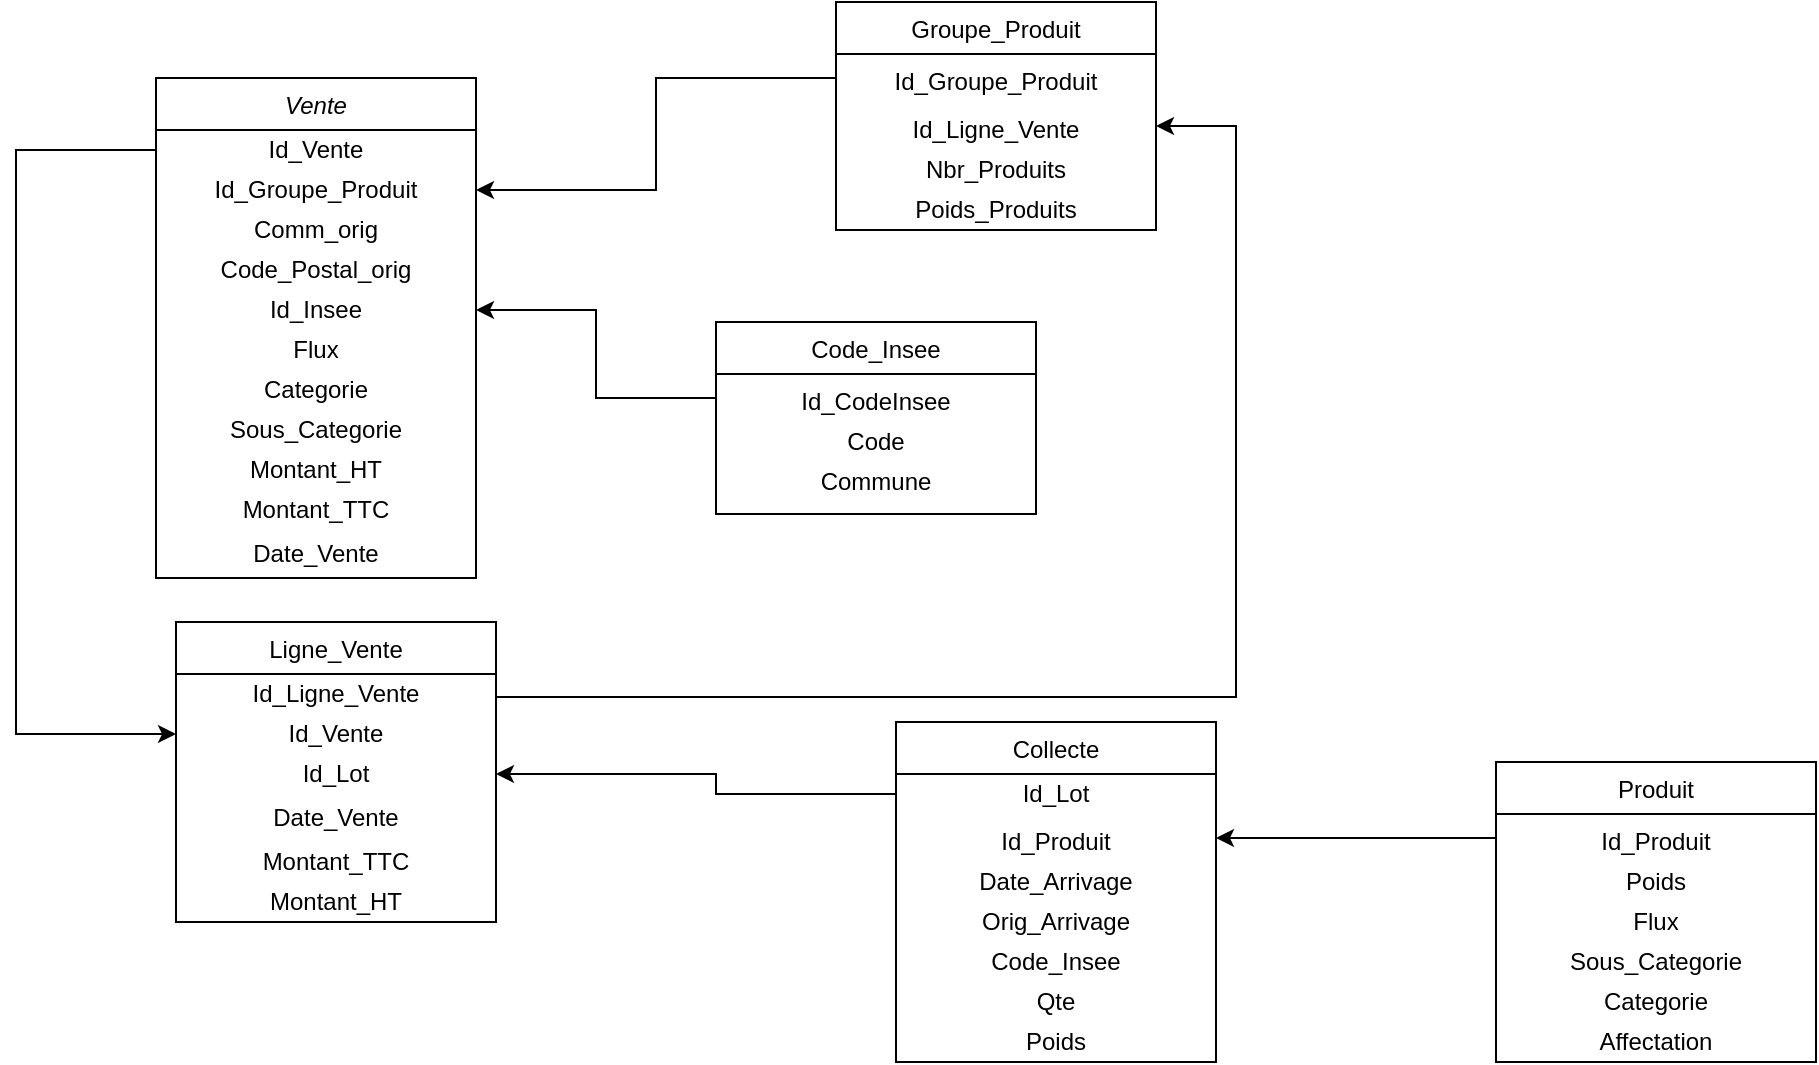 <mxfile version="14.5.4" type="device"><diagram id="C5RBs43oDa-KdzZeNtuy" name="Page-1"><mxGraphModel dx="1608" dy="791" grid="1" gridSize="10" guides="1" tooltips="1" connect="1" arrows="1" fold="1" page="1" pageScale="1" pageWidth="3300" pageHeight="4681" math="0" shadow="0"><root><mxCell id="WIyWlLk6GJQsqaUBKTNV-0"/><mxCell id="WIyWlLk6GJQsqaUBKTNV-1" parent="WIyWlLk6GJQsqaUBKTNV-0"/><mxCell id="zkfFHV4jXpPFQw0GAbJ--0" value="Vente" style="swimlane;fontStyle=2;align=center;verticalAlign=top;childLayout=stackLayout;horizontal=1;startSize=26;horizontalStack=0;resizeParent=1;resizeLast=0;collapsible=1;marginBottom=0;rounded=0;shadow=0;strokeWidth=1;" parent="WIyWlLk6GJQsqaUBKTNV-1" vertex="1"><mxGeometry x="260" y="128" width="160" height="250" as="geometry"><mxRectangle x="230" y="140" width="160" height="26" as="alternateBounds"/></mxGeometry></mxCell><mxCell id="gnoEi0fFekT965k9wPMF-14" value="Id_Vente" style="text;html=1;strokeColor=none;fillColor=none;align=center;verticalAlign=middle;whiteSpace=wrap;rounded=0;" vertex="1" parent="zkfFHV4jXpPFQw0GAbJ--0"><mxGeometry y="26" width="160" height="20" as="geometry"/></mxCell><mxCell id="gnoEi0fFekT965k9wPMF-45" value="Id_Groupe_Produit" style="text;html=1;strokeColor=none;fillColor=none;align=center;verticalAlign=middle;whiteSpace=wrap;rounded=0;" vertex="1" parent="zkfFHV4jXpPFQw0GAbJ--0"><mxGeometry y="46" width="160" height="20" as="geometry"/></mxCell><mxCell id="gnoEi0fFekT965k9wPMF-16" value="Comm_orig" style="text;html=1;strokeColor=none;fillColor=none;align=center;verticalAlign=middle;whiteSpace=wrap;rounded=0;" vertex="1" parent="zkfFHV4jXpPFQw0GAbJ--0"><mxGeometry y="66" width="160" height="20" as="geometry"/></mxCell><mxCell id="gnoEi0fFekT965k9wPMF-15" value="Code_Postal_orig" style="text;html=1;strokeColor=none;fillColor=none;align=center;verticalAlign=middle;whiteSpace=wrap;rounded=0;" vertex="1" parent="zkfFHV4jXpPFQw0GAbJ--0"><mxGeometry y="86" width="160" height="20" as="geometry"/></mxCell><mxCell id="gnoEi0fFekT965k9wPMF-20" value="Id_Insee" style="text;html=1;strokeColor=none;fillColor=none;align=center;verticalAlign=middle;whiteSpace=wrap;rounded=0;" vertex="1" parent="zkfFHV4jXpPFQw0GAbJ--0"><mxGeometry y="106" width="160" height="20" as="geometry"/></mxCell><mxCell id="gnoEi0fFekT965k9wPMF-19" value="&lt;div&gt;Flux&lt;/div&gt;" style="text;html=1;strokeColor=none;fillColor=none;align=center;verticalAlign=middle;whiteSpace=wrap;rounded=0;" vertex="1" parent="zkfFHV4jXpPFQw0GAbJ--0"><mxGeometry y="126" width="160" height="20" as="geometry"/></mxCell><mxCell id="gnoEi0fFekT965k9wPMF-17" value="Categorie" style="text;html=1;strokeColor=none;fillColor=none;align=center;verticalAlign=middle;whiteSpace=wrap;rounded=0;" vertex="1" parent="zkfFHV4jXpPFQw0GAbJ--0"><mxGeometry y="146" width="160" height="20" as="geometry"/></mxCell><mxCell id="gnoEi0fFekT965k9wPMF-22" value="Sous_Categorie" style="text;html=1;strokeColor=none;fillColor=none;align=center;verticalAlign=middle;whiteSpace=wrap;rounded=0;" vertex="1" parent="zkfFHV4jXpPFQw0GAbJ--0"><mxGeometry y="166" width="160" height="20" as="geometry"/></mxCell><mxCell id="gnoEi0fFekT965k9wPMF-23" value="Montant_HT" style="text;html=1;strokeColor=none;fillColor=none;align=center;verticalAlign=middle;whiteSpace=wrap;rounded=0;" vertex="1" parent="zkfFHV4jXpPFQw0GAbJ--0"><mxGeometry y="186" width="160" height="20" as="geometry"/></mxCell><mxCell id="gnoEi0fFekT965k9wPMF-24" value="Montant_TTC" style="text;html=1;strokeColor=none;fillColor=none;align=center;verticalAlign=middle;whiteSpace=wrap;rounded=0;" vertex="1" parent="zkfFHV4jXpPFQw0GAbJ--0"><mxGeometry y="206" width="160" height="20" as="geometry"/></mxCell><mxCell id="gnoEi0fFekT965k9wPMF-25" value="Date_Vente" style="text;html=1;strokeColor=none;fillColor=none;align=center;verticalAlign=middle;whiteSpace=wrap;rounded=0;" vertex="1" parent="zkfFHV4jXpPFQw0GAbJ--0"><mxGeometry y="226" width="160" height="24" as="geometry"/></mxCell><mxCell id="gnoEi0fFekT965k9wPMF-77" style="edgeStyle=orthogonalEdgeStyle;rounded=0;orthogonalLoop=1;jettySize=auto;html=1;exitX=1;exitY=0.25;exitDx=0;exitDy=0;entryX=1;entryY=0.5;entryDx=0;entryDy=0;" edge="1" parent="WIyWlLk6GJQsqaUBKTNV-1" source="zkfFHV4jXpPFQw0GAbJ--6" target="gnoEi0fFekT965k9wPMF-76"><mxGeometry relative="1" as="geometry"><Array as="points"><mxPoint x="800" y="438"/><mxPoint x="800" y="152"/></Array></mxGeometry></mxCell><mxCell id="zkfFHV4jXpPFQw0GAbJ--6" value="Ligne_Vente" style="swimlane;fontStyle=0;align=center;verticalAlign=top;childLayout=stackLayout;horizontal=1;startSize=26;horizontalStack=0;resizeParent=1;resizeLast=0;collapsible=1;marginBottom=0;rounded=0;shadow=0;strokeWidth=1;" parent="WIyWlLk6GJQsqaUBKTNV-1" vertex="1"><mxGeometry x="270" y="400" width="160" height="150" as="geometry"><mxRectangle x="130" y="380" width="160" height="26" as="alternateBounds"/></mxGeometry></mxCell><mxCell id="gnoEi0fFekT965k9wPMF-26" value="Id_Ligne_Vente" style="text;html=1;strokeColor=none;fillColor=none;align=center;verticalAlign=middle;whiteSpace=wrap;rounded=0;" vertex="1" parent="zkfFHV4jXpPFQw0GAbJ--6"><mxGeometry y="26" width="160" height="20" as="geometry"/></mxCell><mxCell id="gnoEi0fFekT965k9wPMF-61" value="Id_Vente" style="text;html=1;strokeColor=none;fillColor=none;align=center;verticalAlign=middle;whiteSpace=wrap;rounded=0;" vertex="1" parent="zkfFHV4jXpPFQw0GAbJ--6"><mxGeometry y="46" width="160" height="20" as="geometry"/></mxCell><mxCell id="gnoEi0fFekT965k9wPMF-27" value="Id_Lot" style="text;html=1;strokeColor=none;fillColor=none;align=center;verticalAlign=middle;whiteSpace=wrap;rounded=0;" vertex="1" parent="zkfFHV4jXpPFQw0GAbJ--6"><mxGeometry y="66" width="160" height="20" as="geometry"/></mxCell><mxCell id="gnoEi0fFekT965k9wPMF-58" value="Date_Vente" style="text;html=1;strokeColor=none;fillColor=none;align=center;verticalAlign=middle;whiteSpace=wrap;rounded=0;" vertex="1" parent="zkfFHV4jXpPFQw0GAbJ--6"><mxGeometry y="86" width="160" height="24" as="geometry"/></mxCell><mxCell id="gnoEi0fFekT965k9wPMF-57" value="Montant_TTC" style="text;html=1;strokeColor=none;fillColor=none;align=center;verticalAlign=middle;whiteSpace=wrap;rounded=0;" vertex="1" parent="zkfFHV4jXpPFQw0GAbJ--6"><mxGeometry y="110" width="160" height="20" as="geometry"/></mxCell><mxCell id="gnoEi0fFekT965k9wPMF-56" value="Montant_HT" style="text;html=1;strokeColor=none;fillColor=none;align=center;verticalAlign=middle;whiteSpace=wrap;rounded=0;" vertex="1" parent="zkfFHV4jXpPFQw0GAbJ--6"><mxGeometry y="130" width="160" height="20" as="geometry"/></mxCell><mxCell id="zkfFHV4jXpPFQw0GAbJ--17" value="Collecte" style="swimlane;fontStyle=0;align=center;verticalAlign=top;childLayout=stackLayout;horizontal=1;startSize=26;horizontalStack=0;resizeParent=1;resizeLast=0;collapsible=1;marginBottom=0;rounded=0;shadow=0;strokeWidth=1;" parent="WIyWlLk6GJQsqaUBKTNV-1" vertex="1"><mxGeometry x="630" y="450" width="160" height="170" as="geometry"><mxRectangle x="550" y="140" width="160" height="26" as="alternateBounds"/></mxGeometry></mxCell><mxCell id="gnoEi0fFekT965k9wPMF-28" value="Id_Lot" style="text;html=1;strokeColor=none;fillColor=none;align=center;verticalAlign=middle;whiteSpace=wrap;rounded=0;" vertex="1" parent="zkfFHV4jXpPFQw0GAbJ--17"><mxGeometry y="26" width="160" height="20" as="geometry"/></mxCell><mxCell id="gnoEi0fFekT965k9wPMF-84" value="&lt;div&gt;Id_Produit&lt;/div&gt;" style="text;whiteSpace=wrap;html=1;align=center;" vertex="1" parent="zkfFHV4jXpPFQw0GAbJ--17"><mxGeometry y="46" width="160" height="24" as="geometry"/></mxCell><mxCell id="gnoEi0fFekT965k9wPMF-31" value="Date_Arrivage" style="text;html=1;strokeColor=none;fillColor=none;align=center;verticalAlign=middle;whiteSpace=wrap;rounded=0;" vertex="1" parent="zkfFHV4jXpPFQw0GAbJ--17"><mxGeometry y="70" width="160" height="20" as="geometry"/></mxCell><mxCell id="gnoEi0fFekT965k9wPMF-32" value="Orig_Arrivage" style="text;html=1;strokeColor=none;fillColor=none;align=center;verticalAlign=middle;whiteSpace=wrap;rounded=0;" vertex="1" parent="zkfFHV4jXpPFQw0GAbJ--17"><mxGeometry y="90" width="160" height="20" as="geometry"/></mxCell><mxCell id="gnoEi0fFekT965k9wPMF-33" value="Code_Insee" style="text;html=1;strokeColor=none;fillColor=none;align=center;verticalAlign=middle;whiteSpace=wrap;rounded=0;" vertex="1" parent="zkfFHV4jXpPFQw0GAbJ--17"><mxGeometry y="110" width="160" height="20" as="geometry"/></mxCell><mxCell id="gnoEi0fFekT965k9wPMF-37" value="Qte" style="text;html=1;strokeColor=none;fillColor=none;align=center;verticalAlign=middle;whiteSpace=wrap;rounded=0;" vertex="1" parent="zkfFHV4jXpPFQw0GAbJ--17"><mxGeometry y="130" width="160" height="20" as="geometry"/></mxCell><mxCell id="gnoEi0fFekT965k9wPMF-38" value="Poids" style="text;html=1;strokeColor=none;fillColor=none;align=center;verticalAlign=middle;whiteSpace=wrap;rounded=0;" vertex="1" parent="zkfFHV4jXpPFQw0GAbJ--17"><mxGeometry y="150" width="160" height="20" as="geometry"/></mxCell><mxCell id="gnoEi0fFekT965k9wPMF-13" value="Groupe_Produit" style="swimlane;fontStyle=0;align=center;verticalAlign=top;childLayout=stackLayout;horizontal=1;startSize=26;horizontalStack=0;resizeParent=1;resizeLast=0;collapsible=1;marginBottom=0;rounded=0;shadow=0;strokeWidth=1;" vertex="1" parent="WIyWlLk6GJQsqaUBKTNV-1"><mxGeometry x="600" y="90" width="160" height="114" as="geometry"><mxRectangle x="130" y="380" width="160" height="26" as="alternateBounds"/></mxGeometry></mxCell><mxCell id="gnoEi0fFekT965k9wPMF-46" value="Id_Groupe_Produit" style="text;whiteSpace=wrap;html=1;align=center;" vertex="1" parent="gnoEi0fFekT965k9wPMF-13"><mxGeometry y="26" width="160" height="24" as="geometry"/></mxCell><mxCell id="gnoEi0fFekT965k9wPMF-76" value="Id_Ligne_Vente" style="text;whiteSpace=wrap;html=1;align=center;" vertex="1" parent="gnoEi0fFekT965k9wPMF-13"><mxGeometry y="50" width="160" height="24" as="geometry"/></mxCell><mxCell id="gnoEi0fFekT965k9wPMF-43" value="Nbr_Produits" style="text;html=1;strokeColor=none;fillColor=none;align=center;verticalAlign=middle;whiteSpace=wrap;rounded=0;" vertex="1" parent="gnoEi0fFekT965k9wPMF-13"><mxGeometry y="74" width="160" height="20" as="geometry"/></mxCell><mxCell id="gnoEi0fFekT965k9wPMF-44" value="Poids_Produits" style="text;html=1;strokeColor=none;fillColor=none;align=center;verticalAlign=middle;whiteSpace=wrap;rounded=0;" vertex="1" parent="gnoEi0fFekT965k9wPMF-13"><mxGeometry y="94" width="160" height="20" as="geometry"/></mxCell><mxCell id="gnoEi0fFekT965k9wPMF-48" style="edgeStyle=orthogonalEdgeStyle;rounded=0;orthogonalLoop=1;jettySize=auto;html=1;exitX=0;exitY=0.5;exitDx=0;exitDy=0;entryX=1;entryY=0.5;entryDx=0;entryDy=0;" edge="1" parent="WIyWlLk6GJQsqaUBKTNV-1" source="gnoEi0fFekT965k9wPMF-46" target="gnoEi0fFekT965k9wPMF-45"><mxGeometry relative="1" as="geometry"/></mxCell><mxCell id="gnoEi0fFekT965k9wPMF-59" style="edgeStyle=orthogonalEdgeStyle;rounded=0;orthogonalLoop=1;jettySize=auto;html=1;exitX=0;exitY=0.5;exitDx=0;exitDy=0;" edge="1" parent="WIyWlLk6GJQsqaUBKTNV-1" source="gnoEi0fFekT965k9wPMF-28"><mxGeometry relative="1" as="geometry"><mxPoint x="430" y="476" as="targetPoint"/><Array as="points"><mxPoint x="540" y="486"/><mxPoint x="540" y="476"/></Array></mxGeometry></mxCell><mxCell id="gnoEi0fFekT965k9wPMF-60" style="edgeStyle=orthogonalEdgeStyle;rounded=0;orthogonalLoop=1;jettySize=auto;html=1;exitX=0;exitY=0.5;exitDx=0;exitDy=0;entryX=0;entryY=0.5;entryDx=0;entryDy=0;" edge="1" parent="WIyWlLk6GJQsqaUBKTNV-1" source="gnoEi0fFekT965k9wPMF-14" target="gnoEi0fFekT965k9wPMF-61"><mxGeometry relative="1" as="geometry"><Array as="points"><mxPoint x="190" y="164"/><mxPoint x="190" y="456"/></Array></mxGeometry></mxCell><mxCell id="gnoEi0fFekT965k9wPMF-70" value="Code_Insee" style="swimlane;fontStyle=0;align=center;verticalAlign=top;childLayout=stackLayout;horizontal=1;startSize=26;horizontalStack=0;resizeParent=1;resizeLast=0;collapsible=1;marginBottom=0;rounded=0;shadow=0;strokeWidth=1;" vertex="1" parent="WIyWlLk6GJQsqaUBKTNV-1"><mxGeometry x="540" y="250" width="160" height="96" as="geometry"><mxRectangle x="130" y="380" width="160" height="26" as="alternateBounds"/></mxGeometry></mxCell><mxCell id="gnoEi0fFekT965k9wPMF-71" value="Id_CodeInsee" style="text;whiteSpace=wrap;html=1;align=center;" vertex="1" parent="gnoEi0fFekT965k9wPMF-70"><mxGeometry y="26" width="160" height="24" as="geometry"/></mxCell><mxCell id="gnoEi0fFekT965k9wPMF-72" value="Code" style="text;html=1;strokeColor=none;fillColor=none;align=center;verticalAlign=middle;whiteSpace=wrap;rounded=0;" vertex="1" parent="gnoEi0fFekT965k9wPMF-70"><mxGeometry y="50" width="160" height="20" as="geometry"/></mxCell><mxCell id="gnoEi0fFekT965k9wPMF-73" value="Commune" style="text;html=1;strokeColor=none;fillColor=none;align=center;verticalAlign=middle;whiteSpace=wrap;rounded=0;" vertex="1" parent="gnoEi0fFekT965k9wPMF-70"><mxGeometry y="70" width="160" height="20" as="geometry"/></mxCell><mxCell id="gnoEi0fFekT965k9wPMF-75" style="edgeStyle=orthogonalEdgeStyle;rounded=0;orthogonalLoop=1;jettySize=auto;html=1;exitX=0;exitY=0.5;exitDx=0;exitDy=0;entryX=1;entryY=0.5;entryDx=0;entryDy=0;" edge="1" parent="WIyWlLk6GJQsqaUBKTNV-1" source="gnoEi0fFekT965k9wPMF-71" target="gnoEi0fFekT965k9wPMF-20"><mxGeometry relative="1" as="geometry"/></mxCell><mxCell id="gnoEi0fFekT965k9wPMF-79" value="Produit" style="swimlane;fontStyle=0;align=center;verticalAlign=top;childLayout=stackLayout;horizontal=1;startSize=26;horizontalStack=0;resizeParent=1;resizeLast=0;collapsible=1;marginBottom=0;rounded=0;shadow=0;strokeWidth=1;" vertex="1" parent="WIyWlLk6GJQsqaUBKTNV-1"><mxGeometry x="930" y="470" width="160" height="150" as="geometry"><mxRectangle x="130" y="380" width="160" height="26" as="alternateBounds"/></mxGeometry></mxCell><mxCell id="gnoEi0fFekT965k9wPMF-80" value="Id_Produit" style="text;whiteSpace=wrap;html=1;align=center;" vertex="1" parent="gnoEi0fFekT965k9wPMF-79"><mxGeometry y="26" width="160" height="24" as="geometry"/></mxCell><mxCell id="gnoEi0fFekT965k9wPMF-86" value="Poids" style="text;html=1;strokeColor=none;fillColor=none;align=center;verticalAlign=middle;whiteSpace=wrap;rounded=0;" vertex="1" parent="gnoEi0fFekT965k9wPMF-79"><mxGeometry y="50" width="160" height="20" as="geometry"/></mxCell><mxCell id="gnoEi0fFekT965k9wPMF-87" value="Flux" style="text;html=1;strokeColor=none;fillColor=none;align=center;verticalAlign=middle;whiteSpace=wrap;rounded=0;" vertex="1" parent="gnoEi0fFekT965k9wPMF-79"><mxGeometry y="70" width="160" height="20" as="geometry"/></mxCell><mxCell id="gnoEi0fFekT965k9wPMF-89" value="Sous_Categorie" style="text;html=1;strokeColor=none;fillColor=none;align=center;verticalAlign=middle;whiteSpace=wrap;rounded=0;" vertex="1" parent="gnoEi0fFekT965k9wPMF-79"><mxGeometry y="90" width="160" height="20" as="geometry"/></mxCell><mxCell id="gnoEi0fFekT965k9wPMF-88" value="Categorie" style="text;html=1;strokeColor=none;fillColor=none;align=center;verticalAlign=middle;whiteSpace=wrap;rounded=0;" vertex="1" parent="gnoEi0fFekT965k9wPMF-79"><mxGeometry y="110" width="160" height="20" as="geometry"/></mxCell><mxCell id="gnoEi0fFekT965k9wPMF-90" value="Affectation" style="text;html=1;strokeColor=none;fillColor=none;align=center;verticalAlign=middle;whiteSpace=wrap;rounded=0;" vertex="1" parent="gnoEi0fFekT965k9wPMF-79"><mxGeometry y="130" width="160" height="20" as="geometry"/></mxCell><mxCell id="gnoEi0fFekT965k9wPMF-85" style="edgeStyle=orthogonalEdgeStyle;rounded=0;orthogonalLoop=1;jettySize=auto;html=1;exitX=0;exitY=0.5;exitDx=0;exitDy=0;" edge="1" parent="WIyWlLk6GJQsqaUBKTNV-1" source="gnoEi0fFekT965k9wPMF-80" target="gnoEi0fFekT965k9wPMF-84"><mxGeometry relative="1" as="geometry"/></mxCell></root></mxGraphModel></diagram></mxfile>